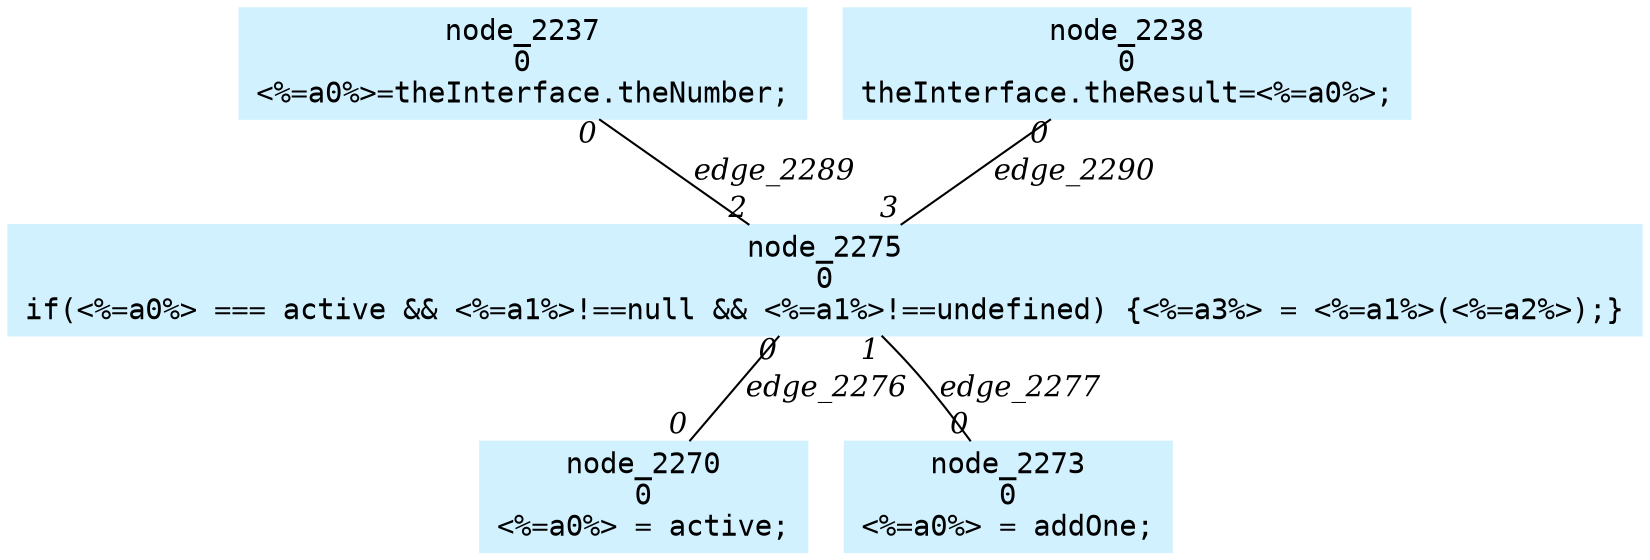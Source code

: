 digraph g{node_2237 [shape=box, style=filled, color="#d1f1ff", fontname="Courier", label="node_2237
0
<%=a0%>=theInterface.theNumber;
" ]
node_2238 [shape=box, style=filled, color="#d1f1ff", fontname="Courier", label="node_2238
0
theInterface.theResult=<%=a0%>;
" ]
node_2270 [shape=box, style=filled, color="#d1f1ff", fontname="Courier", label="node_2270
0
<%=a0%> = active;
" ]
node_2273 [shape=box, style=filled, color="#d1f1ff", fontname="Courier", label="node_2273
0
<%=a0%> = addOne;
" ]
node_2275 [shape=box, style=filled, color="#d1f1ff", fontname="Courier", label="node_2275
0
if(<%=a0%> === active && <%=a1%>!==null && <%=a1%>!==undefined) {<%=a3%> = <%=a1%>(<%=a2%>);}
" ]
node_2275 -> node_2270 [dir=none, arrowHead=none, fontname="Times-Italic", label="edge_2276",  headlabel="0", taillabel="0" ]
node_2275 -> node_2273 [dir=none, arrowHead=none, fontname="Times-Italic", label="edge_2277",  headlabel="0", taillabel="1" ]
node_2237 -> node_2275 [dir=none, arrowHead=none, fontname="Times-Italic", label="edge_2289",  headlabel="2", taillabel="0" ]
node_2238 -> node_2275 [dir=none, arrowHead=none, fontname="Times-Italic", label="edge_2290",  headlabel="3", taillabel="0" ]
}